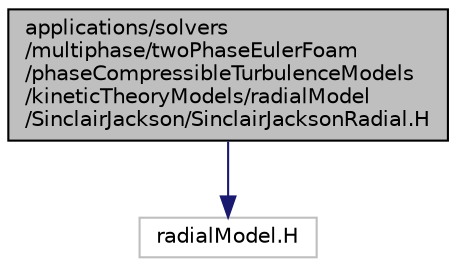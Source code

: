 digraph "applications/solvers/multiphase/twoPhaseEulerFoam/phaseCompressibleTurbulenceModels/kineticTheoryModels/radialModel/SinclairJackson/SinclairJacksonRadial.H"
{
  bgcolor="transparent";
  edge [fontname="Helvetica",fontsize="10",labelfontname="Helvetica",labelfontsize="10"];
  node [fontname="Helvetica",fontsize="10",shape=record];
  Node0 [label="applications/solvers\l/multiphase/twoPhaseEulerFoam\l/phaseCompressibleTurbulenceModels\l/kineticTheoryModels/radialModel\l/SinclairJackson/SinclairJacksonRadial.H",height=0.2,width=0.4,color="black", fillcolor="grey75", style="filled", fontcolor="black"];
  Node0 -> Node1 [color="midnightblue",fontsize="10",style="solid",fontname="Helvetica"];
  Node1 [label="radialModel.H",height=0.2,width=0.4,color="grey75"];
}
